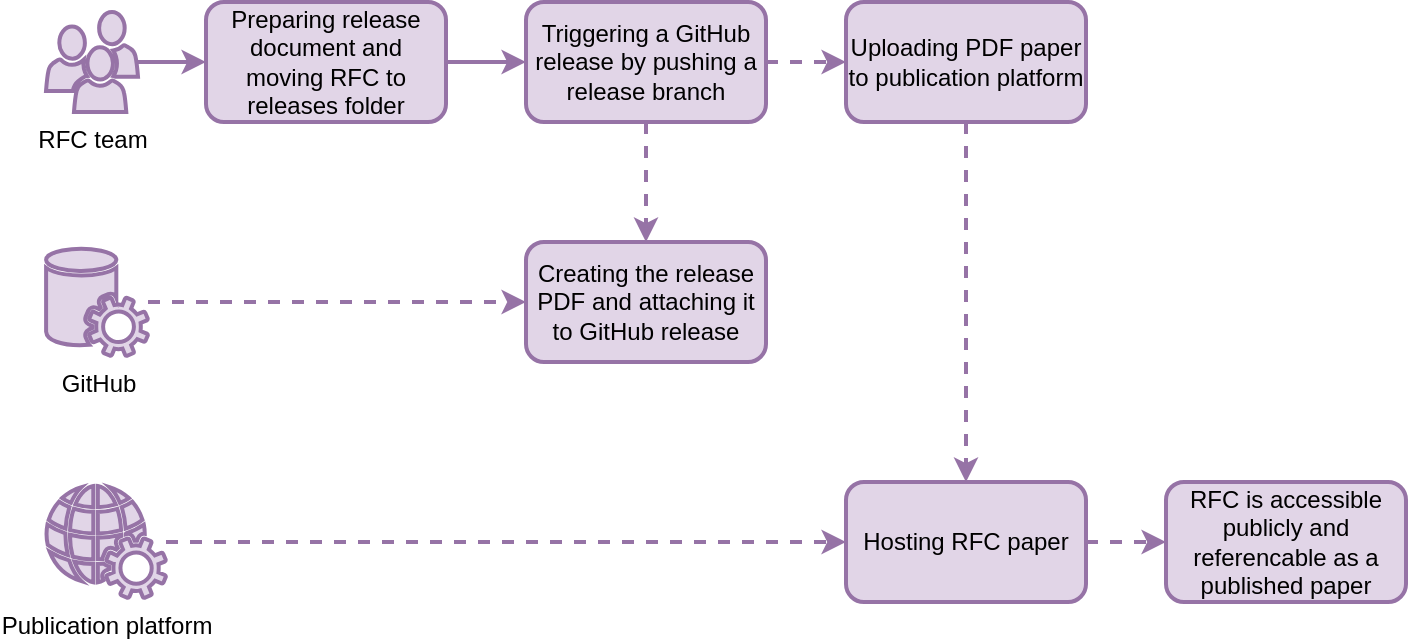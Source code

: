 <mxfile version="12.9.9" type="device"><diagram id="SogmpPWy1MYhfKQRfAua" name="Page-1"><mxGraphModel dx="1086" dy="846" grid="1" gridSize="10" guides="1" tooltips="1" connect="1" arrows="1" fold="1" page="1" pageScale="1" pageWidth="850" pageHeight="1100" math="0" shadow="0"><root><mxCell id="0"/><mxCell id="1" parent="0"/><mxCell id="xA709hA4eqsfr-8p6Abl-5" style="edgeStyle=orthogonalEdgeStyle;rounded=0;orthogonalLoop=1;jettySize=auto;html=1;fillColor=#e1d5e7;strokeColor=#9673a6;strokeWidth=2;" edge="1" parent="1" source="xA709hA4eqsfr-8p6Abl-1" target="xA709hA4eqsfr-8p6Abl-3"><mxGeometry relative="1" as="geometry"/></mxCell><mxCell id="xA709hA4eqsfr-8p6Abl-1" value="Preparing release document and moving RFC to releases folder" style="rounded=1;whiteSpace=wrap;html=1;fillColor=#e1d5e7;strokeColor=#9673a6;strokeWidth=2;" vertex="1" parent="1"><mxGeometry x="120" y="40" width="120" height="60" as="geometry"/></mxCell><mxCell id="xA709hA4eqsfr-8p6Abl-4" style="edgeStyle=orthogonalEdgeStyle;rounded=0;orthogonalLoop=1;jettySize=auto;html=1;fillColor=#e1d5e7;strokeColor=#9673a6;strokeWidth=2;" edge="1" parent="1" source="xA709hA4eqsfr-8p6Abl-2" target="xA709hA4eqsfr-8p6Abl-1"><mxGeometry relative="1" as="geometry"/></mxCell><mxCell id="xA709hA4eqsfr-8p6Abl-2" value="RFC team" style="pointerEvents=1;shadow=0;dashed=0;html=1;strokeColor=#9673a6;fillColor=#e1d5e7;labelPosition=center;verticalLabelPosition=bottom;verticalAlign=top;outlineConnect=0;align=center;shape=mxgraph.office.users.users;strokeWidth=2;" vertex="1" parent="1"><mxGeometry x="40" y="45" width="46" height="50" as="geometry"/></mxCell><mxCell id="xA709hA4eqsfr-8p6Abl-14" style="edgeStyle=orthogonalEdgeStyle;rounded=0;orthogonalLoop=1;jettySize=auto;html=1;dashed=1;fillColor=#e1d5e7;strokeColor=#9673a6;strokeWidth=2;" edge="1" parent="1" source="xA709hA4eqsfr-8p6Abl-3" target="xA709hA4eqsfr-8p6Abl-12"><mxGeometry relative="1" as="geometry"/></mxCell><mxCell id="xA709hA4eqsfr-8p6Abl-15" style="edgeStyle=orthogonalEdgeStyle;rounded=0;orthogonalLoop=1;jettySize=auto;html=1;dashed=1;fillColor=#e1d5e7;strokeColor=#9673a6;strokeWidth=2;" edge="1" parent="1" source="xA709hA4eqsfr-8p6Abl-3" target="xA709hA4eqsfr-8p6Abl-7"><mxGeometry relative="1" as="geometry"/></mxCell><mxCell id="xA709hA4eqsfr-8p6Abl-3" value="Triggering a GitHub release by pushing a release branch" style="rounded=1;whiteSpace=wrap;html=1;fillColor=#e1d5e7;strokeColor=#9673a6;strokeWidth=2;" vertex="1" parent="1"><mxGeometry x="280" y="40" width="120" height="60" as="geometry"/></mxCell><mxCell id="xA709hA4eqsfr-8p6Abl-8" style="edgeStyle=orthogonalEdgeStyle;rounded=0;orthogonalLoop=1;jettySize=auto;html=1;dashed=1;fillColor=#e1d5e7;strokeColor=#9673a6;strokeWidth=2;" edge="1" parent="1" source="xA709hA4eqsfr-8p6Abl-6" target="xA709hA4eqsfr-8p6Abl-7"><mxGeometry relative="1" as="geometry"/></mxCell><mxCell id="xA709hA4eqsfr-8p6Abl-6" value="GitHub" style="pointerEvents=1;shadow=0;dashed=0;html=1;strokeColor=#9673a6;fillColor=#e1d5e7;labelPosition=center;verticalLabelPosition=bottom;verticalAlign=top;outlineConnect=0;align=center;shape=mxgraph.office.services.central_management_service;strokeWidth=2;" vertex="1" parent="1"><mxGeometry x="40" y="163" width="51" height="54" as="geometry"/></mxCell><mxCell id="xA709hA4eqsfr-8p6Abl-7" value="Creating the release PDF and attaching it to GitHub release" style="rounded=1;whiteSpace=wrap;html=1;fillColor=#e1d5e7;strokeColor=#9673a6;strokeWidth=2;" vertex="1" parent="1"><mxGeometry x="280" y="160" width="120" height="60" as="geometry"/></mxCell><mxCell id="xA709hA4eqsfr-8p6Abl-11" style="edgeStyle=orthogonalEdgeStyle;rounded=0;orthogonalLoop=1;jettySize=auto;html=1;dashed=1;fillColor=#e1d5e7;strokeColor=#9673a6;strokeWidth=2;" edge="1" parent="1" source="xA709hA4eqsfr-8p6Abl-9" target="xA709hA4eqsfr-8p6Abl-10"><mxGeometry relative="1" as="geometry"/></mxCell><mxCell id="xA709hA4eqsfr-8p6Abl-9" value="Publication platform" style="pointerEvents=1;shadow=0;dashed=0;html=1;strokeColor=#9673a6;fillColor=#e1d5e7;labelPosition=center;verticalLabelPosition=bottom;verticalAlign=top;outlineConnect=0;align=center;shape=mxgraph.office.services.web_services;strokeWidth=2;" vertex="1" parent="1"><mxGeometry x="40" y="282" width="60" height="56" as="geometry"/></mxCell><mxCell id="xA709hA4eqsfr-8p6Abl-17" style="edgeStyle=orthogonalEdgeStyle;rounded=0;orthogonalLoop=1;jettySize=auto;html=1;dashed=1;fillColor=#e1d5e7;strokeColor=#9673a6;strokeWidth=2;" edge="1" parent="1" source="xA709hA4eqsfr-8p6Abl-10" target="xA709hA4eqsfr-8p6Abl-16"><mxGeometry relative="1" as="geometry"/></mxCell><mxCell id="xA709hA4eqsfr-8p6Abl-10" value="Hosting RFC paper" style="rounded=1;whiteSpace=wrap;html=1;fillColor=#e1d5e7;strokeColor=#9673a6;strokeWidth=2;" vertex="1" parent="1"><mxGeometry x="440" y="280" width="120" height="60" as="geometry"/></mxCell><mxCell id="xA709hA4eqsfr-8p6Abl-13" style="edgeStyle=orthogonalEdgeStyle;rounded=0;orthogonalLoop=1;jettySize=auto;html=1;entryX=0.5;entryY=0;entryDx=0;entryDy=0;dashed=1;fillColor=#e1d5e7;strokeColor=#9673a6;strokeWidth=2;" edge="1" parent="1" source="xA709hA4eqsfr-8p6Abl-12" target="xA709hA4eqsfr-8p6Abl-10"><mxGeometry relative="1" as="geometry"/></mxCell><mxCell id="xA709hA4eqsfr-8p6Abl-12" value="Uploading PDF paper to publication platform" style="rounded=1;whiteSpace=wrap;html=1;fillColor=#e1d5e7;strokeColor=#9673a6;strokeWidth=2;" vertex="1" parent="1"><mxGeometry x="440" y="40" width="120" height="60" as="geometry"/></mxCell><mxCell id="xA709hA4eqsfr-8p6Abl-16" value="RFC is accessible publicly and referencable as a published paper" style="rounded=1;whiteSpace=wrap;html=1;fillColor=#e1d5e7;strokeColor=#9673a6;strokeWidth=2;" vertex="1" parent="1"><mxGeometry x="600" y="280" width="120" height="60" as="geometry"/></mxCell></root></mxGraphModel></diagram></mxfile>